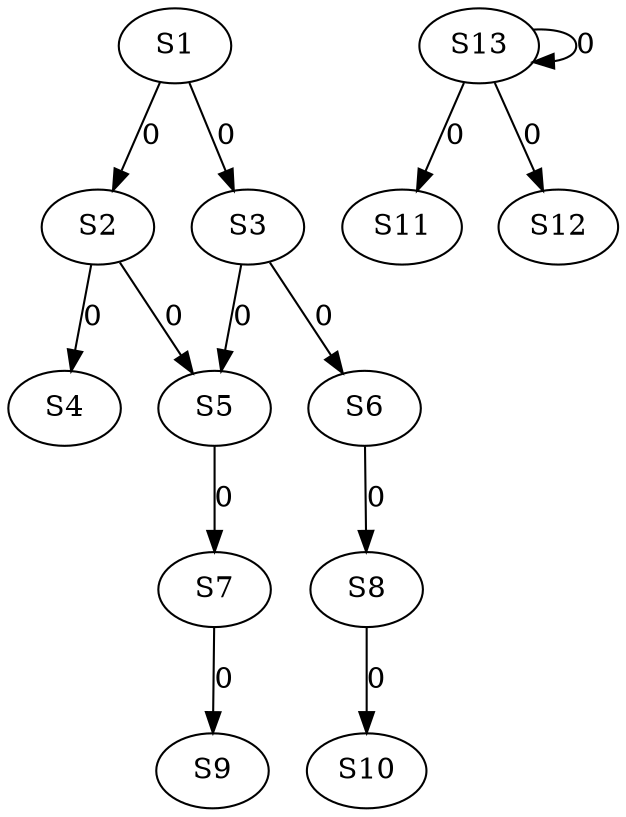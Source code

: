 strict digraph {
	S1 -> S2 [ label = 0 ];
	S1 -> S3 [ label = 0 ];
	S2 -> S4 [ label = 0 ];
	S3 -> S5 [ label = 0 ];
	S3 -> S6 [ label = 0 ];
	S5 -> S7 [ label = 0 ];
	S6 -> S8 [ label = 0 ];
	S7 -> S9 [ label = 0 ];
	S8 -> S10 [ label = 0 ];
	S13 -> S11 [ label = 0 ];
	S13 -> S12 [ label = 0 ];
	S13 -> S13 [ label = 0 ];
	S2 -> S5 [ label = 0 ];
}